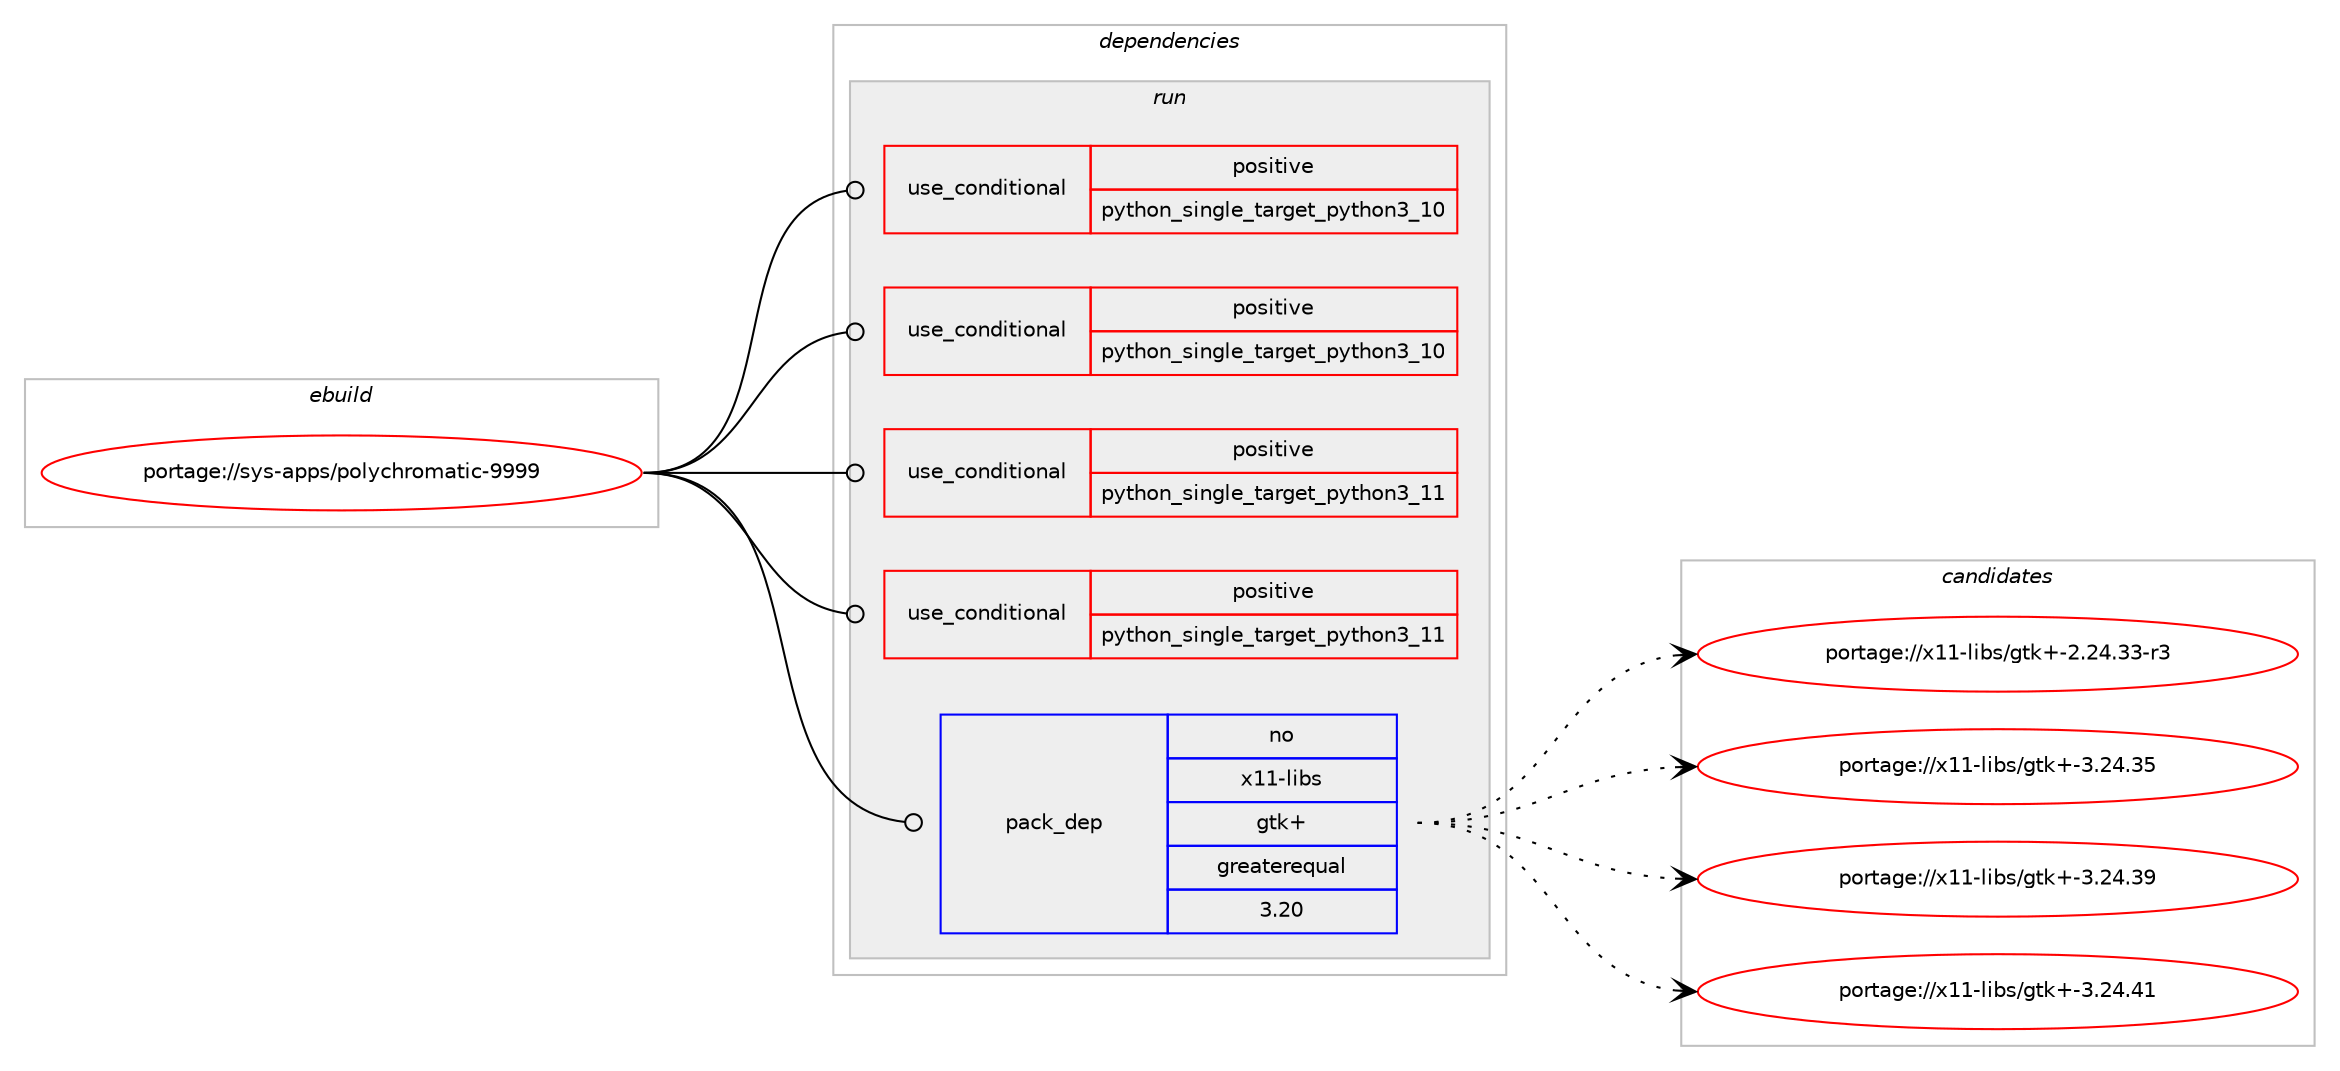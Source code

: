 digraph prolog {

# *************
# Graph options
# *************

newrank=true;
concentrate=true;
compound=true;
graph [rankdir=LR,fontname=Helvetica,fontsize=10,ranksep=1.5];#, ranksep=2.5, nodesep=0.2];
edge  [arrowhead=vee];
node  [fontname=Helvetica,fontsize=10];

# **********
# The ebuild
# **********

subgraph cluster_leftcol {
color=gray;
rank=same;
label=<<i>ebuild</i>>;
id [label="portage://sys-apps/polychromatic-9999", color=red, width=4, href="../sys-apps/polychromatic-9999.svg"];
}

# ****************
# The dependencies
# ****************

subgraph cluster_midcol {
color=gray;
label=<<i>dependencies</i>>;
subgraph cluster_compile {
fillcolor="#eeeeee";
style=filled;
label=<<i>compile</i>>;
}
subgraph cluster_compileandrun {
fillcolor="#eeeeee";
style=filled;
label=<<i>compile and run</i>>;
}
subgraph cluster_run {
fillcolor="#eeeeee";
style=filled;
label=<<i>run</i>>;
subgraph cond13098 {
dependency19286 [label=<<TABLE BORDER="0" CELLBORDER="1" CELLSPACING="0" CELLPADDING="4"><TR><TD ROWSPAN="3" CELLPADDING="10">use_conditional</TD></TR><TR><TD>positive</TD></TR><TR><TD>python_single_target_python3_10</TD></TR></TABLE>>, shape=none, color=red];
# *** BEGIN UNKNOWN DEPENDENCY TYPE (TODO) ***
# dependency19286 -> package_dependency(portage://sys-apps/polychromatic-9999,run,no,dev-lang,python,none,[,,],[slot(3.10)],[])
# *** END UNKNOWN DEPENDENCY TYPE (TODO) ***

}
id:e -> dependency19286:w [weight=20,style="solid",arrowhead="odot"];
subgraph cond13099 {
dependency19287 [label=<<TABLE BORDER="0" CELLBORDER="1" CELLSPACING="0" CELLPADDING="4"><TR><TD ROWSPAN="3" CELLPADDING="10">use_conditional</TD></TR><TR><TD>positive</TD></TR><TR><TD>python_single_target_python3_10</TD></TR></TABLE>>, shape=none, color=red];
# *** BEGIN UNKNOWN DEPENDENCY TYPE (TODO) ***
# dependency19287 -> package_dependency(portage://sys-apps/polychromatic-9999,run,no,dev-python,PyQt5,none,[,,],[],[use(enable(svg),none),use(enable(python_targets_python3_10),negative)])
# *** END UNKNOWN DEPENDENCY TYPE (TODO) ***

# *** BEGIN UNKNOWN DEPENDENCY TYPE (TODO) ***
# dependency19287 -> package_dependency(portage://sys-apps/polychromatic-9999,run,no,dev-python,PyQtWebEngine,none,[,,],[],[use(enable(python_targets_python3_10),negative)])
# *** END UNKNOWN DEPENDENCY TYPE (TODO) ***

# *** BEGIN UNKNOWN DEPENDENCY TYPE (TODO) ***
# dependency19287 -> package_dependency(portage://sys-apps/polychromatic-9999,run,no,dev-python,colorama,none,[,,],[],[use(enable(python_targets_python3_10),negative)])
# *** END UNKNOWN DEPENDENCY TYPE (TODO) ***

# *** BEGIN UNKNOWN DEPENDENCY TYPE (TODO) ***
# dependency19287 -> package_dependency(portage://sys-apps/polychromatic-9999,run,no,dev-python,colour,none,[,,],[],[use(enable(python_targets_python3_10),negative)])
# *** END UNKNOWN DEPENDENCY TYPE (TODO) ***

# *** BEGIN UNKNOWN DEPENDENCY TYPE (TODO) ***
# dependency19287 -> package_dependency(portage://sys-apps/polychromatic-9999,run,no,dev-python,distro,none,[,,],[],[use(enable(python_targets_python3_10),negative)])
# *** END UNKNOWN DEPENDENCY TYPE (TODO) ***

# *** BEGIN UNKNOWN DEPENDENCY TYPE (TODO) ***
# dependency19287 -> package_dependency(portage://sys-apps/polychromatic-9999,run,no,dev-python,pygobject,none,[,,],[slot(3)],[use(enable(python_targets_python3_10),negative)])
# *** END UNKNOWN DEPENDENCY TYPE (TODO) ***

# *** BEGIN UNKNOWN DEPENDENCY TYPE (TODO) ***
# dependency19287 -> package_dependency(portage://sys-apps/polychromatic-9999,run,no,dev-python,requests,none,[,,],[],[use(enable(python_targets_python3_10),negative)])
# *** END UNKNOWN DEPENDENCY TYPE (TODO) ***

# *** BEGIN UNKNOWN DEPENDENCY TYPE (TODO) ***
# dependency19287 -> package_dependency(portage://sys-apps/polychromatic-9999,run,no,dev-python,setproctitle,none,[,,],[],[use(enable(python_targets_python3_10),negative)])
# *** END UNKNOWN DEPENDENCY TYPE (TODO) ***

# *** BEGIN UNKNOWN DEPENDENCY TYPE (TODO) ***
# dependency19287 -> package_dependency(portage://sys-apps/polychromatic-9999,run,no,sys-apps,openrazer,none,[,,],[],[use(enable(client),none),use(enable(python_targets_python3_10),negative)])
# *** END UNKNOWN DEPENDENCY TYPE (TODO) ***

}
id:e -> dependency19287:w [weight=20,style="solid",arrowhead="odot"];
subgraph cond13100 {
dependency19288 [label=<<TABLE BORDER="0" CELLBORDER="1" CELLSPACING="0" CELLPADDING="4"><TR><TD ROWSPAN="3" CELLPADDING="10">use_conditional</TD></TR><TR><TD>positive</TD></TR><TR><TD>python_single_target_python3_11</TD></TR></TABLE>>, shape=none, color=red];
# *** BEGIN UNKNOWN DEPENDENCY TYPE (TODO) ***
# dependency19288 -> package_dependency(portage://sys-apps/polychromatic-9999,run,no,dev-lang,python,none,[,,],[slot(3.11)],[])
# *** END UNKNOWN DEPENDENCY TYPE (TODO) ***

}
id:e -> dependency19288:w [weight=20,style="solid",arrowhead="odot"];
subgraph cond13101 {
dependency19289 [label=<<TABLE BORDER="0" CELLBORDER="1" CELLSPACING="0" CELLPADDING="4"><TR><TD ROWSPAN="3" CELLPADDING="10">use_conditional</TD></TR><TR><TD>positive</TD></TR><TR><TD>python_single_target_python3_11</TD></TR></TABLE>>, shape=none, color=red];
# *** BEGIN UNKNOWN DEPENDENCY TYPE (TODO) ***
# dependency19289 -> package_dependency(portage://sys-apps/polychromatic-9999,run,no,dev-python,PyQt5,none,[,,],[],[use(enable(svg),none),use(enable(python_targets_python3_11),negative)])
# *** END UNKNOWN DEPENDENCY TYPE (TODO) ***

# *** BEGIN UNKNOWN DEPENDENCY TYPE (TODO) ***
# dependency19289 -> package_dependency(portage://sys-apps/polychromatic-9999,run,no,dev-python,PyQtWebEngine,none,[,,],[],[use(enable(python_targets_python3_11),negative)])
# *** END UNKNOWN DEPENDENCY TYPE (TODO) ***

# *** BEGIN UNKNOWN DEPENDENCY TYPE (TODO) ***
# dependency19289 -> package_dependency(portage://sys-apps/polychromatic-9999,run,no,dev-python,colorama,none,[,,],[],[use(enable(python_targets_python3_11),negative)])
# *** END UNKNOWN DEPENDENCY TYPE (TODO) ***

# *** BEGIN UNKNOWN DEPENDENCY TYPE (TODO) ***
# dependency19289 -> package_dependency(portage://sys-apps/polychromatic-9999,run,no,dev-python,colour,none,[,,],[],[use(enable(python_targets_python3_11),negative)])
# *** END UNKNOWN DEPENDENCY TYPE (TODO) ***

# *** BEGIN UNKNOWN DEPENDENCY TYPE (TODO) ***
# dependency19289 -> package_dependency(portage://sys-apps/polychromatic-9999,run,no,dev-python,distro,none,[,,],[],[use(enable(python_targets_python3_11),negative)])
# *** END UNKNOWN DEPENDENCY TYPE (TODO) ***

# *** BEGIN UNKNOWN DEPENDENCY TYPE (TODO) ***
# dependency19289 -> package_dependency(portage://sys-apps/polychromatic-9999,run,no,dev-python,pygobject,none,[,,],[slot(3)],[use(enable(python_targets_python3_11),negative)])
# *** END UNKNOWN DEPENDENCY TYPE (TODO) ***

# *** BEGIN UNKNOWN DEPENDENCY TYPE (TODO) ***
# dependency19289 -> package_dependency(portage://sys-apps/polychromatic-9999,run,no,dev-python,requests,none,[,,],[],[use(enable(python_targets_python3_11),negative)])
# *** END UNKNOWN DEPENDENCY TYPE (TODO) ***

# *** BEGIN UNKNOWN DEPENDENCY TYPE (TODO) ***
# dependency19289 -> package_dependency(portage://sys-apps/polychromatic-9999,run,no,dev-python,setproctitle,none,[,,],[],[use(enable(python_targets_python3_11),negative)])
# *** END UNKNOWN DEPENDENCY TYPE (TODO) ***

# *** BEGIN UNKNOWN DEPENDENCY TYPE (TODO) ***
# dependency19289 -> package_dependency(portage://sys-apps/polychromatic-9999,run,no,sys-apps,openrazer,none,[,,],[],[use(enable(client),none),use(enable(python_targets_python3_11),negative)])
# *** END UNKNOWN DEPENDENCY TYPE (TODO) ***

}
id:e -> dependency19289:w [weight=20,style="solid",arrowhead="odot"];
subgraph pack5996 {
dependency19290 [label=<<TABLE BORDER="0" CELLBORDER="1" CELLSPACING="0" CELLPADDING="4" WIDTH="220"><TR><TD ROWSPAN="6" CELLPADDING="30">pack_dep</TD></TR><TR><TD WIDTH="110">no</TD></TR><TR><TD>x11-libs</TD></TR><TR><TD>gtk+</TD></TR><TR><TD>greaterequal</TD></TR><TR><TD>3.20</TD></TR></TABLE>>, shape=none, color=blue];
}
id:e -> dependency19290:w [weight=20,style="solid",arrowhead="odot"];
}
}

# **************
# The candidates
# **************

subgraph cluster_choices {
rank=same;
color=gray;
label=<<i>candidates</i>>;

subgraph choice5996 {
color=black;
nodesep=1;
choice12049494510810598115471031161074345504650524651514511451 [label="portage://x11-libs/gtk+-2.24.33-r3", color=red, width=4,href="../x11-libs/gtk+-2.24.33-r3.svg"];
choice1204949451081059811547103116107434551465052465153 [label="portage://x11-libs/gtk+-3.24.35", color=red, width=4,href="../x11-libs/gtk+-3.24.35.svg"];
choice1204949451081059811547103116107434551465052465157 [label="portage://x11-libs/gtk+-3.24.39", color=red, width=4,href="../x11-libs/gtk+-3.24.39.svg"];
choice1204949451081059811547103116107434551465052465249 [label="portage://x11-libs/gtk+-3.24.41", color=red, width=4,href="../x11-libs/gtk+-3.24.41.svg"];
dependency19290:e -> choice12049494510810598115471031161074345504650524651514511451:w [style=dotted,weight="100"];
dependency19290:e -> choice1204949451081059811547103116107434551465052465153:w [style=dotted,weight="100"];
dependency19290:e -> choice1204949451081059811547103116107434551465052465157:w [style=dotted,weight="100"];
dependency19290:e -> choice1204949451081059811547103116107434551465052465249:w [style=dotted,weight="100"];
}
}

}
